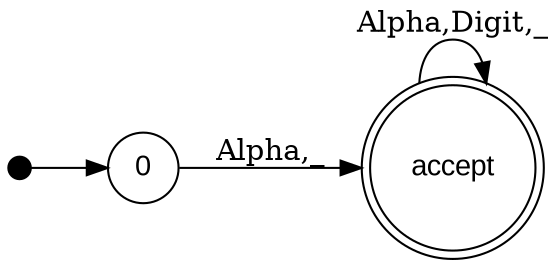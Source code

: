 digraph Identifier {
    rankdir=LR; // 从左到右布局
    // 定义节点
    node [shape=circle, style=solid, color=black, fontname=Arial];

    // 初始状态
    start [label="start", shape=point, width=.15];

    // 接受状态
    accept [shape=doublecircle, width=.15];

    // 中间状态
    L0 [label="0", width=.15];

    // 定义边
    start -> L0;  // 初始状态指向第一个状态
    L0 -> accept [label="Alpha,_"];
    accept -> accept [label="Alpha,Digit,_"];    
}